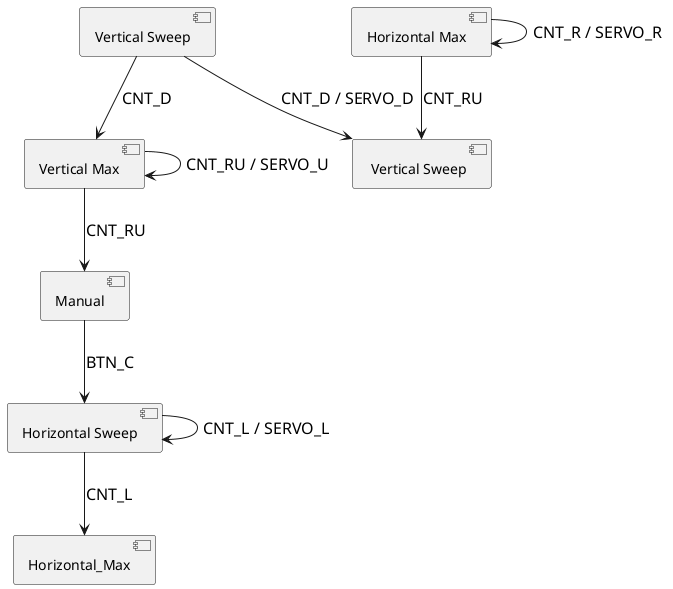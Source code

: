 @startuml
scale max 1920 width
scale max 1080 height

'left to right direction

skinparam state {
    SeparatorThickness 0
    FontSize 22
    ArrowFontSize 16
    LegendFontSize 24
}

'state Manual
'state Horizontal_Sweep
'state Vertical_Sweep
'state Horizontal_Max
'state Vertical_Max


[Manual] --> [Horizontal Sweep] : BTN_C
[Horizontal Sweep] --> [Horizontal Sweep] : CNT_L / SERVO_L

[Horizontal Sweep] --> [Horizontal_Max] : CNT_L
[Horizontal Max] --> [Horizontal Max] : CNT_R / SERVO_R

[Horizontal Max] -->[ Vertical Sweep] : CNT_RU
[Vertical Sweep] -->[ Vertical Sweep] : CNT_D / SERVO_D

[Vertical Sweep] --> [Vertical Max] : CNT_D
[Vertical Max] --> [Vertical Max] : CNT_RU / SERVO_U

[Vertical Max] --> [Manual] : CNT_RU

@enduml

